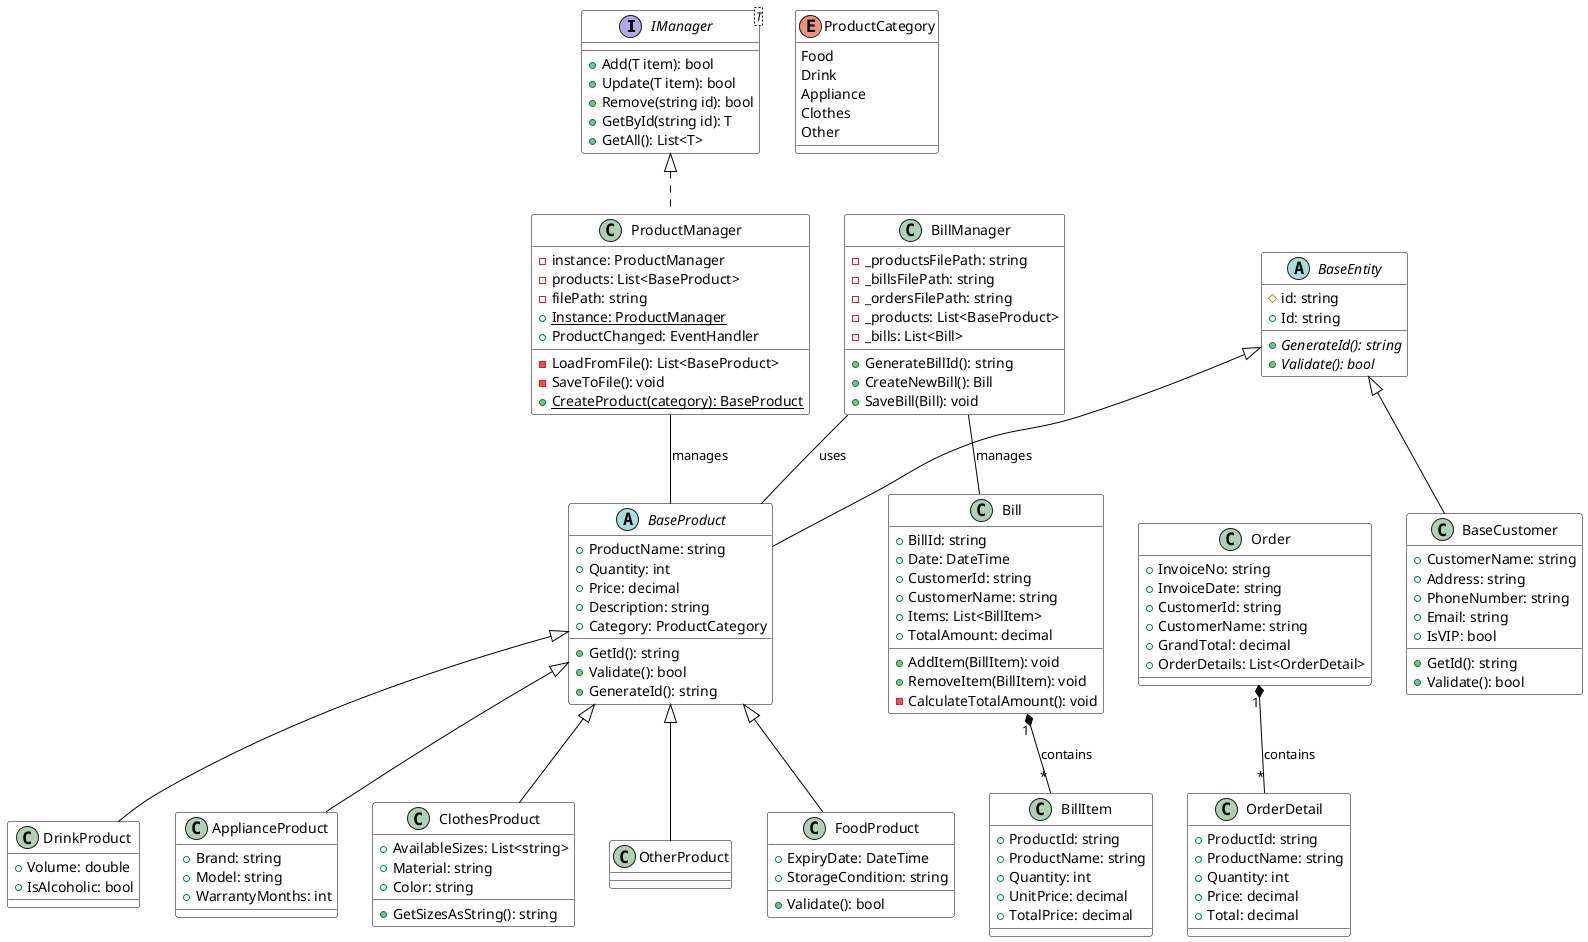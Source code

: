 @startuml MarketManagement

skinparam class {
    BackgroundColor White
    ArrowColor Black
    BorderColor Black
}

' Interfaces and Abstract classes
interface "IManager<T>" as IManager {
    +Add(T item): bool
    +Update(T item): bool
    +Remove(string id): bool
    +GetById(string id): T
    +GetAll(): List<T>
}

abstract BaseEntity {
    #id: string
    +Id: string
    +{abstract} GenerateId(): string
    +{abstract} Validate(): bool
}

' Product Classes
abstract BaseProduct {
    +ProductName: string
    +Quantity: int
    +Price: decimal
    +Description: string
    +Category: ProductCategory
    +GetId(): string
    +Validate(): bool
    +GenerateId(): string
}

class FoodProduct {
    +ExpiryDate: DateTime
    +StorageCondition: string
    +Validate(): bool
}

class DrinkProduct {
    +Volume: double
    +IsAlcoholic: bool
}

class ApplianceProduct {
    +Brand: string
    +Model: string
    +WarrantyMonths: int
}

class ClothesProduct {
    +AvailableSizes: List<string>
    +Material: string
    +Color: string
    +GetSizesAsString(): string
}

class OtherProduct {
}

' Customer Class
class BaseCustomer {
    +CustomerName: string
    +Address: string
    +PhoneNumber: string
    +Email: string
    +IsVIP: bool
    +GetId(): string
    +Validate(): bool
}

' Manager Classes
class ProductManager {
    -instance: ProductManager
    -products: List<BaseProduct>
    -filePath: string
    +{static} Instance: ProductManager
    +ProductChanged: EventHandler
    -LoadFromFile(): List<BaseProduct>
    -SaveToFile(): void
    +{static} CreateProduct(category): BaseProduct
}

class BillManager {
    -_productsFilePath: string
    -_billsFilePath: string
    -_ordersFilePath: string
    -_products: List<BaseProduct>
    -_bills: List<Bill>
    +GenerateBillId(): string
    +CreateNewBill(): Bill
    +SaveBill(Bill): void
}

' Billing Classes
class Bill {
    +BillId: string
    +Date: DateTime
    +CustomerId: string
    +CustomerName: string
    +Items: List<BillItem>
    +TotalAmount: decimal
    +AddItem(BillItem): void
    +RemoveItem(BillItem): void
    -CalculateTotalAmount(): void
}

class BillItem {
    +ProductId: string
    +ProductName: string
    +Quantity: int
    +UnitPrice: decimal
    +TotalPrice: decimal
}

class Order {
    +InvoiceNo: string
    +InvoiceDate: string
    +CustomerId: string
    +CustomerName: string
    +GrandTotal: decimal
    +OrderDetails: List<OrderDetail>
}

class OrderDetail {
    +ProductId: string
    +ProductName: string
    +Quantity: int
    +Price: decimal
    +Total: decimal
}

enum ProductCategory {
    Food
    Drink
    Appliance
    Clothes
    Other
}

' Relationships
BaseEntity <|-- BaseProduct
BaseProduct <|-- FoodProduct
BaseProduct <|-- DrinkProduct
BaseProduct <|-- ApplianceProduct
BaseProduct <|-- ClothesProduct
BaseProduct <|-- OtherProduct
BaseEntity <|-- BaseCustomer
IManager <|.. ProductManager

Bill "1" *-- "*" BillItem : contains
Order "1" *-- "*" OrderDetail : contains
ProductManager -- BaseProduct : manages
BillManager -- Bill : manages
BillManager -- BaseProduct : uses

' Layout hints
ProductManager -[hidden]right- BillManager
Bill -[hidden]right- Order
BillItem -[hidden]right- OrderDetail

@enduml 